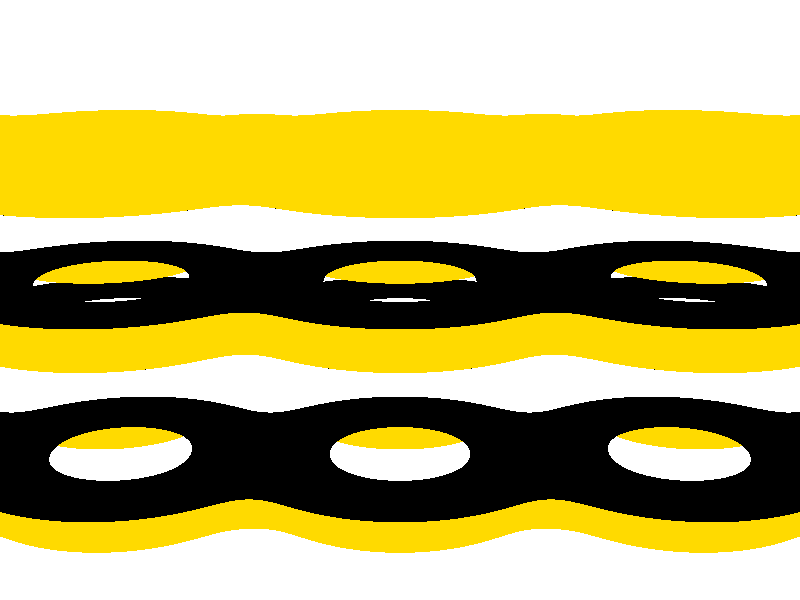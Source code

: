 #include "colors.inc"   
#include "functions.inc"  
#include "stones.inc" // pre-defined scene elements
#include "textures.inc" // pre-defined scene elements
#include "shapes.inc"
#include "glass.inc"
#include "metals.inc"
#include "woods.inc"
camera {
location <0, 10, 35>*1
look_at 0
angle 30
}
background { color White } // to make the torus easy to see
light_source { <0, 25, 50> White }
   


#declare Blob_threshold=0.5;
#declare L=isosurface {
function {
(1+Blob_threshold)
-pow(Blob_threshold, pow(sqrt(pow(x,2) + pow(y,2))-3,2) + pow(z,2)-2)
-pow(Blob_threshold, pow(sqrt(pow(x+7,2) + pow(y,2))-3,2) + pow(z,2) - 2) 
-pow(Blob_threshold, pow(sqrt(pow(x+14,2) + pow(y,2))-3,2) + pow(z,2) - 2)
-pow(Blob_threshold, pow(sqrt(pow(x-7,2) + pow(y,2))-3,2) + pow(z,2) - 2)
-pow(Blob_threshold, pow(sqrt(pow(x-14,2) + pow(y,2))-3,2) + pow(z,2) - 2)   
-pow(Blob_threshold, pow(sqrt(pow(x+21,2) + pow(y,2))-3,2) + pow(z,2) - 2)
-pow(Blob_threshold, pow(sqrt(pow(x-21,2) + pow(y,2))-3,2) + pow(z,2) - 2)
}
max_gradient 4
contained_by { box { -15, 15 } }
}   

#declare f=
  object{L texture{pigment{color rgb <1.5, 0.7, 0>} finish {
ambient .1
diffuse .4 
specular 0.4
}}rotate 90*x}   

#declare f1=
difference {
object{f}
box { <-20, -5, -10> < 20,  0,  10>  texture{pigment{color rgbt <0, 0, 0,1>}}}
cutaway_textures
} 

#declare f2=
difference {
object{f}
box { <-20, 0, -10> < 20,  5,  10>  texture{pigment{color rgbt <0, 0, 0,1>}}}}      

#declare f3=
intersection {
object{f}
box { <-20, -0.5, -10> < 20,  0.5, 10>  texture{pigment{color rgbt <0, 0, 0,1>}}}

}
                            
object{f1 translate 3*y}  
object{f2 translate -4*y} 
f3







